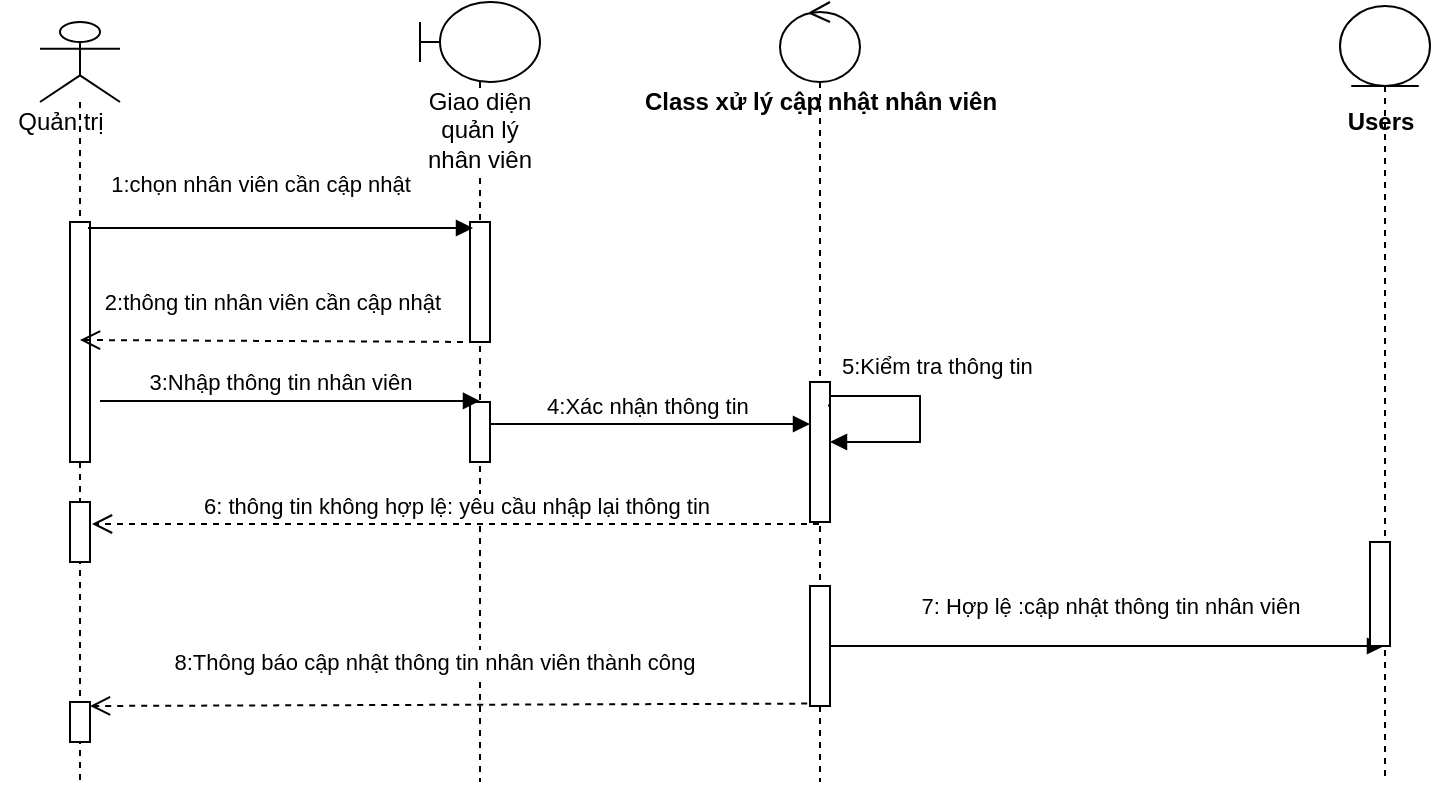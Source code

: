 <mxfile version="12.3.9" type="device" pages="1"><diagram id="oYNqcJ1V-YocR8-MEG0F" name="Page-1"><mxGraphModel dx="1038" dy="531" grid="1" gridSize="10" guides="1" tooltips="1" connect="1" arrows="1" fold="1" page="1" pageScale="1" pageWidth="827" pageHeight="1169" math="0" shadow="0"><root><mxCell id="0"/><mxCell id="1" parent="0"/><mxCell id="dGLvdBdhM5jmOPDacFoK-4" value="" style="shape=umlLifeline;participant=umlActor;perimeter=lifelinePerimeter;whiteSpace=wrap;html=1;container=1;collapsible=0;recursiveResize=0;verticalAlign=top;spacingTop=36;labelBackgroundColor=#ffffff;outlineConnect=0;" parent="1" vertex="1"><mxGeometry x="20" y="20" width="40" height="380" as="geometry"/></mxCell><mxCell id="dGLvdBdhM5jmOPDacFoK-5" value="Quản trị" style="text;html=1;align=center;verticalAlign=middle;resizable=0;points=[];;autosize=1;" parent="dGLvdBdhM5jmOPDacFoK-4" vertex="1"><mxGeometry x="-20" y="40" width="60" height="20" as="geometry"/></mxCell><mxCell id="dGLvdBdhM5jmOPDacFoK-6" value="" style="html=1;points=[];perimeter=orthogonalPerimeter;" parent="dGLvdBdhM5jmOPDacFoK-4" vertex="1"><mxGeometry x="15" y="100" width="10" height="120" as="geometry"/></mxCell><mxCell id="hxWgJqKo6K944Privin_-9" value="" style="html=1;points=[];perimeter=orthogonalPerimeter;" parent="dGLvdBdhM5jmOPDacFoK-4" vertex="1"><mxGeometry x="15" y="340" width="10" height="20" as="geometry"/></mxCell><mxCell id="IKa3dy3F1PjCVyayHEUj-4" value="" style="html=1;points=[];perimeter=orthogonalPerimeter;" parent="dGLvdBdhM5jmOPDacFoK-4" vertex="1"><mxGeometry x="15" y="240" width="10" height="30" as="geometry"/></mxCell><mxCell id="dGLvdBdhM5jmOPDacFoK-8" value="Giao diện quản lý nhân viên" style="shape=umlLifeline;participant=umlBoundary;perimeter=lifelinePerimeter;whiteSpace=wrap;html=1;container=1;collapsible=0;recursiveResize=0;verticalAlign=top;spacingTop=36;labelBackgroundColor=#ffffff;outlineConnect=0;" parent="1" vertex="1"><mxGeometry x="210" y="10" width="60" height="390" as="geometry"/></mxCell><mxCell id="dGLvdBdhM5jmOPDacFoK-9" value="" style="html=1;points=[];perimeter=orthogonalPerimeter;" parent="dGLvdBdhM5jmOPDacFoK-8" vertex="1"><mxGeometry x="25" y="110" width="10" height="60" as="geometry"/></mxCell><mxCell id="IKa3dy3F1PjCVyayHEUj-39" value="" style="html=1;points=[];perimeter=orthogonalPerimeter;" parent="dGLvdBdhM5jmOPDacFoK-8" vertex="1"><mxGeometry x="25" y="200" width="10" height="30" as="geometry"/></mxCell><mxCell id="dGLvdBdhM5jmOPDacFoK-10" value="1:chọn nhân viên cần cập nhật" style="html=1;verticalAlign=bottom;endArrow=block;entryX=0.15;entryY=0.05;entryDx=0;entryDy=0;entryPerimeter=0;" parent="1" target="dGLvdBdhM5jmOPDacFoK-9" edge="1"><mxGeometry x="-0.106" y="13" width="80" relative="1" as="geometry"><mxPoint x="44" y="123" as="sourcePoint"/><mxPoint x="190" y="121.02" as="targetPoint"/><Array as="points"/><mxPoint as="offset"/></mxGeometry></mxCell><mxCell id="dGLvdBdhM5jmOPDacFoK-14" value="4:Xác nhận thông tin&amp;nbsp;" style="html=1;verticalAlign=bottom;endArrow=block;" parent="1" target="hxWgJqKo6K944Privin_-1" edge="1" source="IKa3dy3F1PjCVyayHEUj-39"><mxGeometry width="80" relative="1" as="geometry"><mxPoint x="250" y="221" as="sourcePoint"/><mxPoint x="340" y="220" as="targetPoint"/><Array as="points"><mxPoint x="290" y="221"/></Array></mxGeometry></mxCell><mxCell id="IKa3dy3F1PjCVyayHEUj-31" value="6: thông tin không hợp lệ: yêu cầu nhập lại thông tin" style="html=1;verticalAlign=bottom;endArrow=open;dashed=1;endSize=8;entryX=1.1;entryY=0.05;entryDx=0;entryDy=0;entryPerimeter=0;" parent="1" edge="1" source="zapgen-0swyJRnfmgSG0-1"><mxGeometry relative="1" as="geometry"><mxPoint x="370" y="270" as="sourcePoint"/><mxPoint x="46" y="271" as="targetPoint"/></mxGeometry></mxCell><mxCell id="IKa3dy3F1PjCVyayHEUj-32" value="7: Hợp lệ :cập nhật thông tin nhân viên" style="html=1;verticalAlign=bottom;endArrow=block;" parent="1" edge="1" target="zapgen-0swyJRnfmgSG0-3" source="IKa3dy3F1PjCVyayHEUj-15"><mxGeometry x="0.01" y="11" width="80" relative="1" as="geometry"><mxPoint x="370" y="330" as="sourcePoint"/><mxPoint x="746" y="332" as="targetPoint"/><mxPoint as="offset"/></mxGeometry></mxCell><mxCell id="IKa3dy3F1PjCVyayHEUj-36" value="8:Thông báo cập nhật thông tin nhân viên thành công" style="html=1;verticalAlign=bottom;endArrow=open;dashed=1;endSize=8;entryX=1;entryY=0.1;entryDx=0;entryDy=0;entryPerimeter=0;exitX=-0.14;exitY=0.98;exitDx=0;exitDy=0;exitPerimeter=0;" parent="1" source="IKa3dy3F1PjCVyayHEUj-15" target="hxWgJqKo6K944Privin_-9" edge="1"><mxGeometry x="0.045" y="-12" relative="1" as="geometry"><mxPoint x="370" y="340" as="sourcePoint"/><mxPoint x="290" y="340" as="targetPoint"/><mxPoint x="1" as="offset"/></mxGeometry></mxCell><mxCell id="IKa3dy3F1PjCVyayHEUj-38" value="2:thông tin nhân viên cần cập nhật" style="html=1;verticalAlign=bottom;endArrow=open;dashed=1;endSize=8;exitX=0.25;exitY=1;exitDx=0;exitDy=0;exitPerimeter=0;" parent="1" source="dGLvdBdhM5jmOPDacFoK-9" edge="1"><mxGeometry x="0.04" y="-10" relative="1" as="geometry"><mxPoint x="190" y="180" as="sourcePoint"/><mxPoint x="40" y="179" as="targetPoint"/><mxPoint x="1" as="offset"/></mxGeometry></mxCell><mxCell id="IKa3dy3F1PjCVyayHEUj-40" value="3:Nhập thông tin nhân viên" style="html=1;verticalAlign=bottom;endArrow=block;entryX=0.5;entryY=-0.017;entryDx=0;entryDy=0;entryPerimeter=0;" parent="1" target="IKa3dy3F1PjCVyayHEUj-39" edge="1"><mxGeometry x="-0.053" width="80" relative="1" as="geometry"><mxPoint x="50" y="209.5" as="sourcePoint"/><mxPoint x="130" y="209.5" as="targetPoint"/><mxPoint as="offset"/></mxGeometry></mxCell><mxCell id="zapgen-0swyJRnfmgSG0-1" value="" style="shape=umlLifeline;participant=umlControl;perimeter=lifelinePerimeter;whiteSpace=wrap;html=1;container=1;collapsible=0;recursiveResize=0;verticalAlign=top;spacingTop=36;labelBackgroundColor=#ffffff;outlineConnect=0;" vertex="1" parent="1"><mxGeometry x="390" y="10" width="40" height="390" as="geometry"/></mxCell><mxCell id="hxWgJqKo6K944Privin_-1" value="" style="html=1;points=[];perimeter=orthogonalPerimeter;" parent="zapgen-0swyJRnfmgSG0-1" vertex="1"><mxGeometry x="15" y="190" width="10" height="70" as="geometry"/></mxCell><mxCell id="hxWgJqKo6K944Privin_-2" value="5:Kiểm tra thông tin&amp;nbsp;" style="edgeStyle=orthogonalEdgeStyle;html=1;align=left;spacingLeft=2;endArrow=block;rounded=0;exitX=0.9;exitY=0.167;exitDx=0;exitDy=0;exitPerimeter=0;" parent="zapgen-0swyJRnfmgSG0-1" source="hxWgJqKo6K944Privin_-1" target="hxWgJqKo6K944Privin_-1" edge="1"><mxGeometry x="-0.868" y="15" relative="1" as="geometry"><mxPoint x="85" y="120" as="sourcePoint"/><Array as="points"><mxPoint x="25" y="202"/><mxPoint x="25" y="197"/><mxPoint x="70" y="197"/><mxPoint x="70" y="220"/></Array><mxPoint as="offset"/></mxGeometry></mxCell><mxCell id="IKa3dy3F1PjCVyayHEUj-15" value="" style="html=1;points=[];perimeter=orthogonalPerimeter;" parent="zapgen-0swyJRnfmgSG0-1" vertex="1"><mxGeometry x="15" y="292" width="10" height="60" as="geometry"/></mxCell><mxCell id="zapgen-0swyJRnfmgSG0-2" value="&lt;b&gt;Class xử lý cập nhật nhân viên&lt;/b&gt;" style="text;html=1;align=center;verticalAlign=middle;resizable=0;points=[];;autosize=1;" vertex="1" parent="1"><mxGeometry x="315" y="50" width="190" height="20" as="geometry"/></mxCell><mxCell id="zapgen-0swyJRnfmgSG0-3" value="" style="shape=umlLifeline;participant=umlEntity;perimeter=lifelinePerimeter;whiteSpace=wrap;html=1;container=1;collapsible=0;recursiveResize=0;verticalAlign=top;spacingTop=36;labelBackgroundColor=#ffffff;outlineConnect=0;" vertex="1" parent="1"><mxGeometry x="670" y="12" width="45" height="388" as="geometry"/></mxCell><mxCell id="IKa3dy3F1PjCVyayHEUj-16" value="" style="html=1;points=[];perimeter=orthogonalPerimeter;" parent="zapgen-0swyJRnfmgSG0-3" vertex="1"><mxGeometry x="15" y="268" width="10" height="52" as="geometry"/></mxCell><mxCell id="zapgen-0swyJRnfmgSG0-4" value="Users" style="text;html=1;align=center;verticalAlign=middle;resizable=0;points=[];;autosize=1;fontStyle=1" vertex="1" parent="zapgen-0swyJRnfmgSG0-3"><mxGeometry x="-5" y="48" width="50" height="20" as="geometry"/></mxCell></root></mxGraphModel></diagram></mxfile>